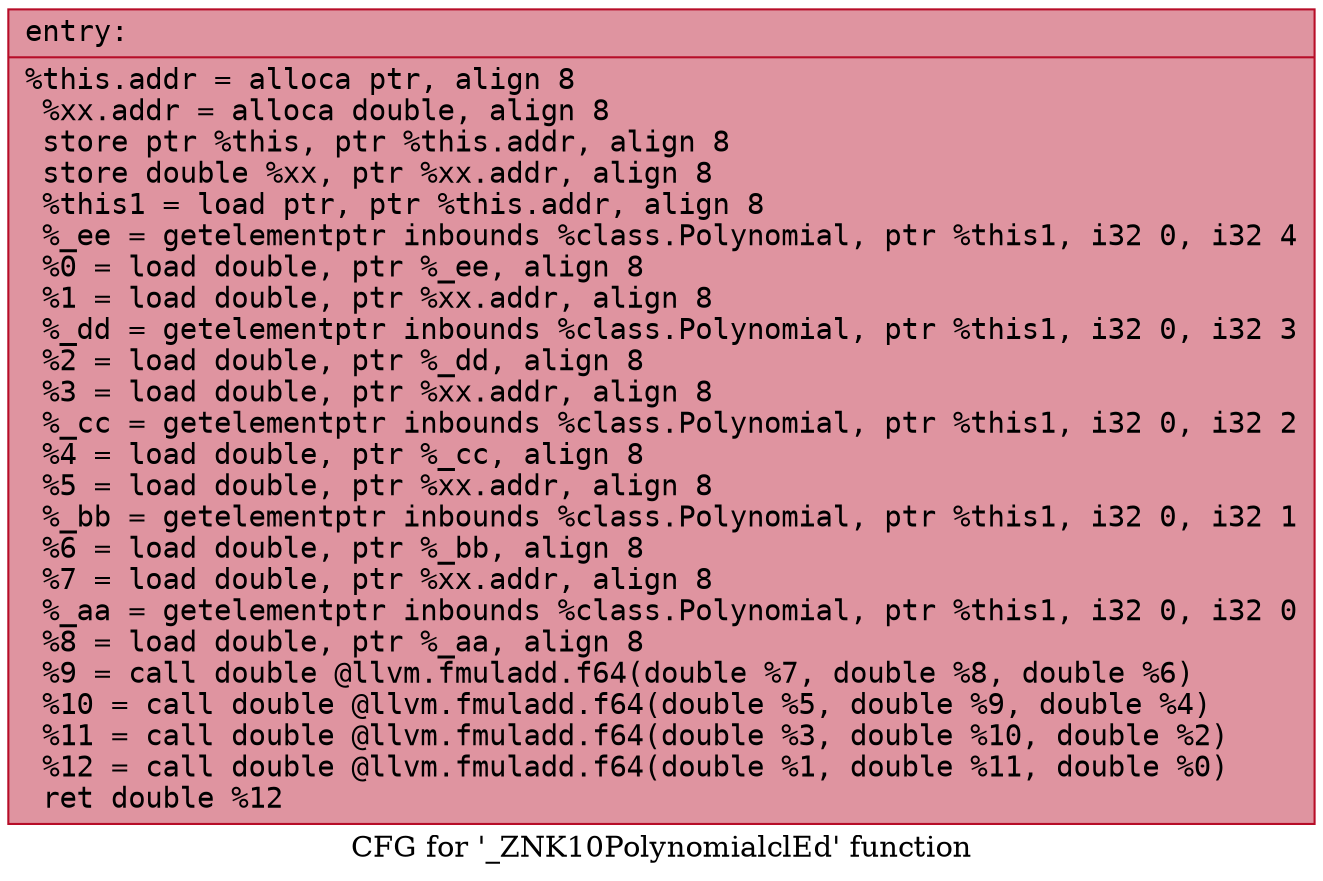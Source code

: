 digraph "CFG for '_ZNK10PolynomialclEd' function" {
	label="CFG for '_ZNK10PolynomialclEd' function";

	Node0x55cf633d5350 [shape=record,color="#b70d28ff", style=filled, fillcolor="#b70d2870" fontname="Courier",label="{entry:\l|  %this.addr = alloca ptr, align 8\l  %xx.addr = alloca double, align 8\l  store ptr %this, ptr %this.addr, align 8\l  store double %xx, ptr %xx.addr, align 8\l  %this1 = load ptr, ptr %this.addr, align 8\l  %_ee = getelementptr inbounds %class.Polynomial, ptr %this1, i32 0, i32 4\l  %0 = load double, ptr %_ee, align 8\l  %1 = load double, ptr %xx.addr, align 8\l  %_dd = getelementptr inbounds %class.Polynomial, ptr %this1, i32 0, i32 3\l  %2 = load double, ptr %_dd, align 8\l  %3 = load double, ptr %xx.addr, align 8\l  %_cc = getelementptr inbounds %class.Polynomial, ptr %this1, i32 0, i32 2\l  %4 = load double, ptr %_cc, align 8\l  %5 = load double, ptr %xx.addr, align 8\l  %_bb = getelementptr inbounds %class.Polynomial, ptr %this1, i32 0, i32 1\l  %6 = load double, ptr %_bb, align 8\l  %7 = load double, ptr %xx.addr, align 8\l  %_aa = getelementptr inbounds %class.Polynomial, ptr %this1, i32 0, i32 0\l  %8 = load double, ptr %_aa, align 8\l  %9 = call double @llvm.fmuladd.f64(double %7, double %8, double %6)\l  %10 = call double @llvm.fmuladd.f64(double %5, double %9, double %4)\l  %11 = call double @llvm.fmuladd.f64(double %3, double %10, double %2)\l  %12 = call double @llvm.fmuladd.f64(double %1, double %11, double %0)\l  ret double %12\l}"];
}
